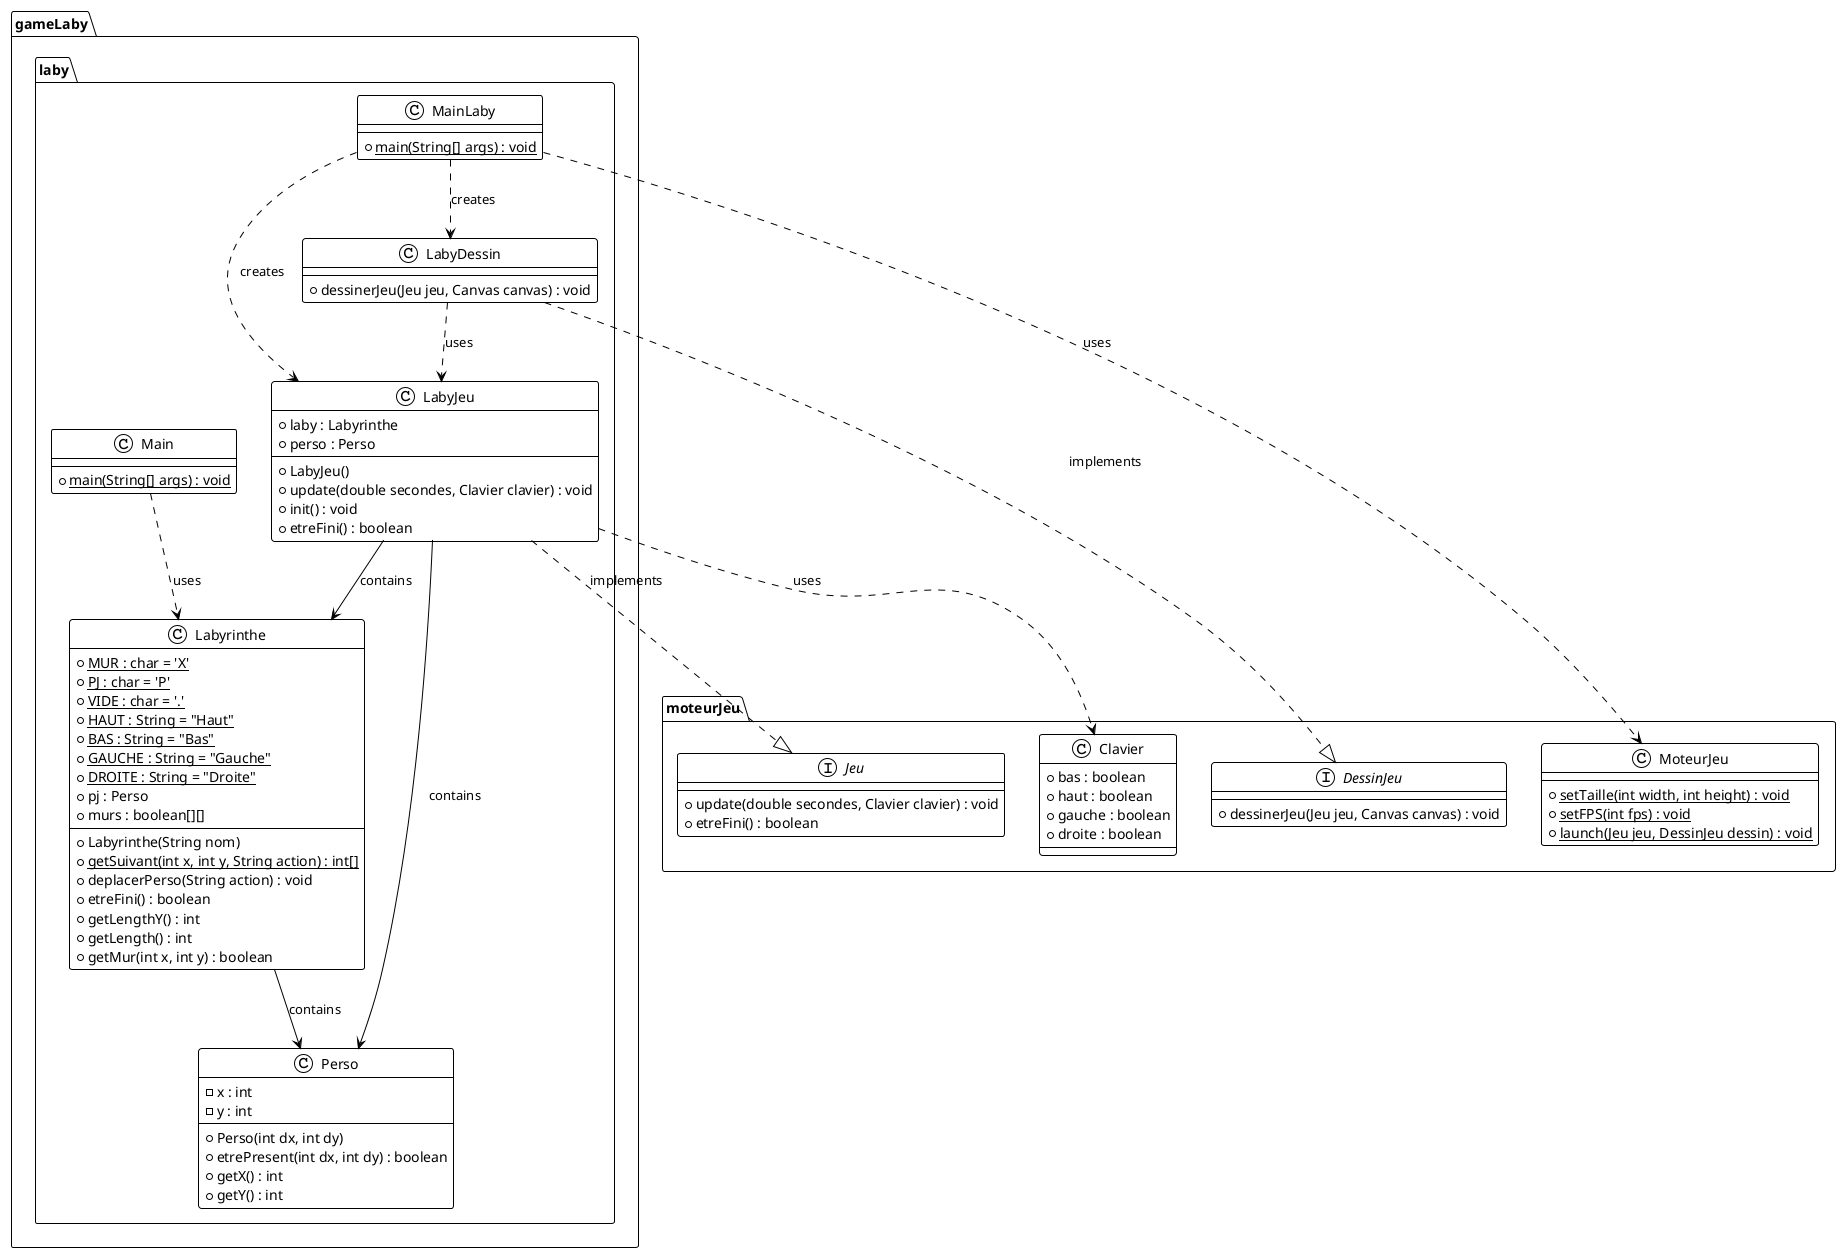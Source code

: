 @startuml
!theme plain

package "gameLaby.laby" {

    class Main {
        +{static} main(String[] args) : void
    }

    class MainLaby {
        +{static} main(String[] args) : void
    }

    class LabyJeu {
        +laby : Labyrinthe
        +perso : Perso
        +LabyJeu()
        +update(double secondes, Clavier clavier) : void
        +init() : void
        +etreFini() : boolean
    }

    class LabyDessin {
        +dessinerJeu(Jeu jeu, Canvas canvas) : void
    }

    class Labyrinthe {
        +{static} MUR : char = 'X'
        +{static} PJ : char = 'P'
        +{static} VIDE : char = '.'
        +{static} HAUT : String = "Haut"
        +{static} BAS : String = "Bas"
        +{static} GAUCHE : String = "Gauche"
        +{static} DROITE : String = "Droite"
        +pj : Perso
        +murs : boolean[][]
        +Labyrinthe(String nom)
        +{static} getSuivant(int x, int y, String action) : int[]
        +deplacerPerso(String action) : void
        +etreFini() : boolean
        +getLengthY() : int
        +getLength() : int
        +getMur(int x, int y) : boolean
    }

    class Perso {
        -x : int
        -y : int
        +Perso(int dx, int dy)
        +etrePresent(int dx, int dy) : boolean
        +getX() : int
        +getY() : int
    }
}

package "moteurJeu" {
    interface Jeu {
        +update(double secondes, Clavier clavier) : void
        +etreFini() : boolean
    }

    interface DessinJeu {
        +dessinerJeu(Jeu jeu, Canvas canvas) : void
    }

    class Clavier {
        +bas : boolean
        +haut : boolean
        +gauche : boolean
        +droite : boolean
    }

    class MoteurJeu {
        +{static} setTaille(int width, int height) : void
        +{static} setFPS(int fps) : void
        +{static} launch(Jeu jeu, DessinJeu dessin) : void
    }
}

' Relations
LabyJeu ..|> Jeu : implements
LabyDessin ..|> DessinJeu : implements

LabyJeu --> Labyrinthe : contains
LabyJeu --> Perso : contains
Labyrinthe --> Perso : contains

Main ..> Labyrinthe : uses
MainLaby ..> LabyJeu : creates
MainLaby ..> LabyDessin : creates
MainLaby ..> MoteurJeu : uses

LabyJeu ..> Clavier : uses
LabyDessin ..> LabyJeu : uses

@enduml